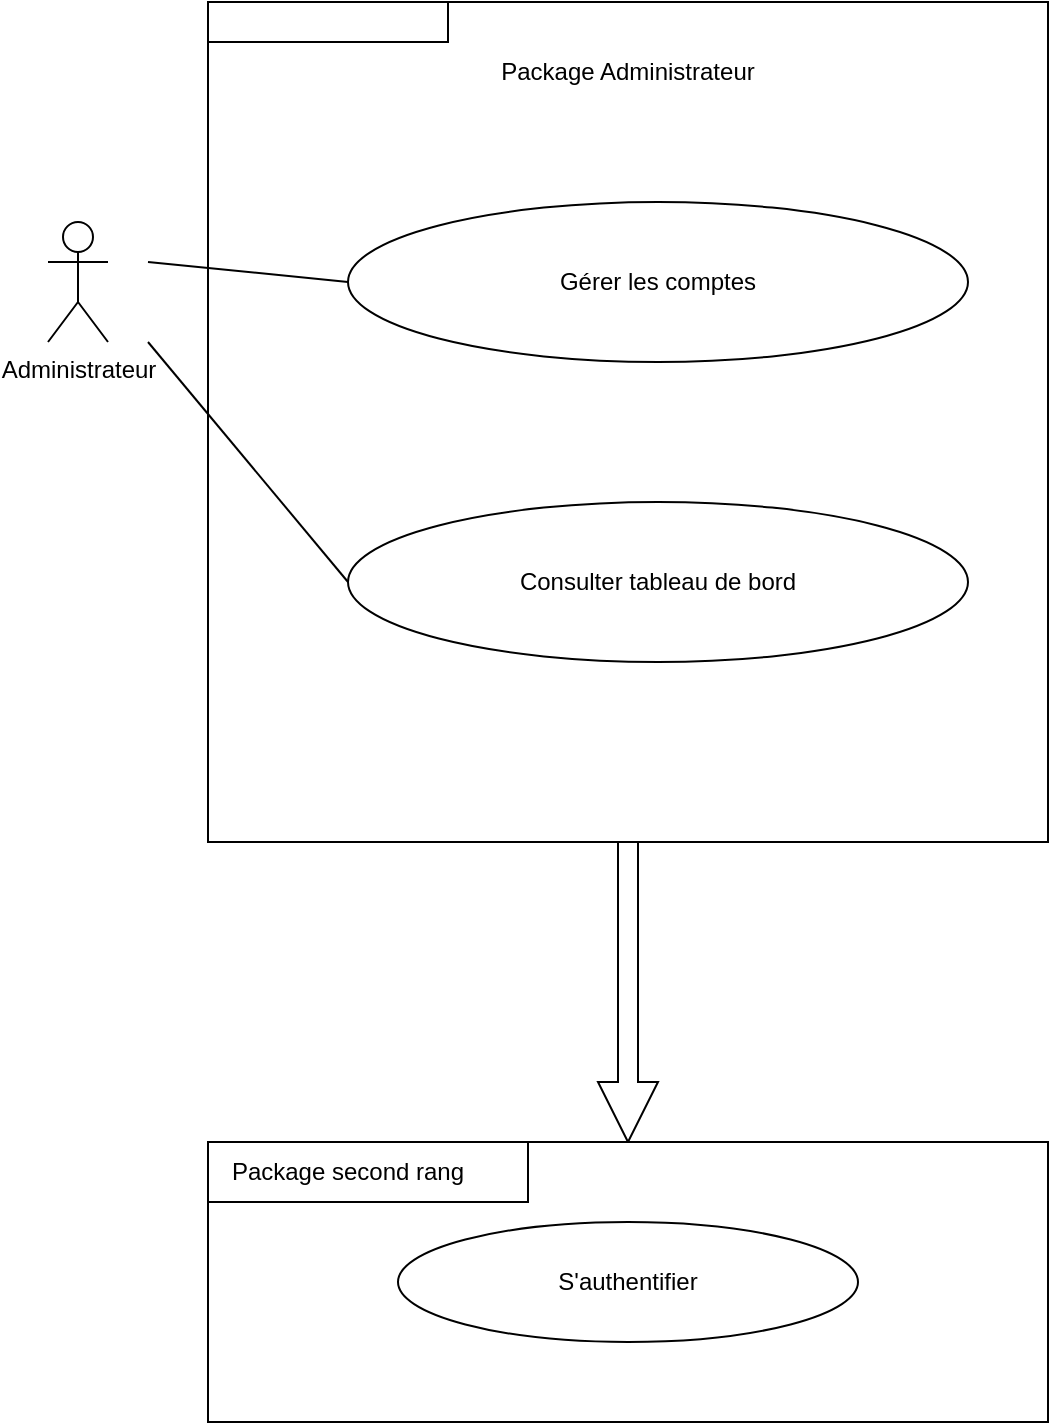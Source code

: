 <mxfile version="21.3.6" type="gitlab">
  <diagram name="Page-1" id="V-_ZwqFQSWK7ffVBTM2u">
    <mxGraphModel dx="1379" dy="788" grid="1" gridSize="10" guides="1" tooltips="1" connect="1" arrows="1" fold="1" page="1" pageScale="1" pageWidth="827" pageHeight="1169" math="0" shadow="0">
      <root>
        <mxCell id="0" />
        <mxCell id="1" parent="0" />
        <mxCell id="2MiJDnSIT_r-ooktG6E_-1" style="edgeStyle=orthogonalEdgeStyle;rounded=0;orthogonalLoop=1;jettySize=auto;html=1;shadow=0;shape=arrow;" edge="1" parent="1" source="2MiJDnSIT_r-ooktG6E_-2">
          <mxGeometry relative="1" as="geometry">
            <mxPoint x="480" y="800" as="targetPoint" />
          </mxGeometry>
        </mxCell>
        <mxCell id="2MiJDnSIT_r-ooktG6E_-2" value="" style="rounded=0;whiteSpace=wrap;html=1;" vertex="1" parent="1">
          <mxGeometry x="270" y="230" width="420" height="420" as="geometry" />
        </mxCell>
        <mxCell id="2MiJDnSIT_r-ooktG6E_-3" value="Package Administrateur" style="text;html=1;strokeColor=none;fillColor=none;align=center;verticalAlign=middle;whiteSpace=wrap;rounded=0;" vertex="1" parent="1">
          <mxGeometry x="370" y="250" width="220" height="30" as="geometry" />
        </mxCell>
        <mxCell id="2MiJDnSIT_r-ooktG6E_-4" value="" style="rounded=0;whiteSpace=wrap;html=1;" vertex="1" parent="1">
          <mxGeometry x="270" y="230" width="120" height="20" as="geometry" />
        </mxCell>
        <mxCell id="2MiJDnSIT_r-ooktG6E_-5" value="Administrateur" style="shape=umlActor;verticalLabelPosition=bottom;verticalAlign=top;html=1;outlineConnect=0;" vertex="1" parent="1">
          <mxGeometry x="190" y="340" width="30" height="60" as="geometry" />
        </mxCell>
        <mxCell id="2MiJDnSIT_r-ooktG6E_-8" value="Gérer les comptes" style="ellipse;whiteSpace=wrap;html=1;" vertex="1" parent="1">
          <mxGeometry x="340" y="330" width="310" height="80" as="geometry" />
        </mxCell>
        <mxCell id="2MiJDnSIT_r-ooktG6E_-9" value="&lt;span style=&quot;white-space: pre;&quot;&gt;&#x9;&lt;/span&gt;" style="rounded=0;whiteSpace=wrap;html=1;" vertex="1" parent="1">
          <mxGeometry x="270" y="800" width="420" height="140" as="geometry" />
        </mxCell>
        <mxCell id="2MiJDnSIT_r-ooktG6E_-10" value="" style="rounded=0;whiteSpace=wrap;html=1;" vertex="1" parent="1">
          <mxGeometry x="270" y="800" width="160" height="30" as="geometry" />
        </mxCell>
        <mxCell id="2MiJDnSIT_r-ooktG6E_-11" value="Package second rang" style="text;html=1;strokeColor=none;fillColor=none;align=center;verticalAlign=middle;whiteSpace=wrap;rounded=0;" vertex="1" parent="1">
          <mxGeometry x="270" y="800" width="140" height="30" as="geometry" />
        </mxCell>
        <mxCell id="2MiJDnSIT_r-ooktG6E_-12" value="S&#39;authentifier" style="ellipse;whiteSpace=wrap;html=1;" vertex="1" parent="1">
          <mxGeometry x="365" y="840" width="230" height="60" as="geometry" />
        </mxCell>
        <mxCell id="2MiJDnSIT_r-ooktG6E_-13" value="" style="endArrow=none;html=1;rounded=0;entryX=0;entryY=0.5;entryDx=0;entryDy=0;" edge="1" parent="1" target="2MiJDnSIT_r-ooktG6E_-8">
          <mxGeometry width="50" height="50" relative="1" as="geometry">
            <mxPoint x="240" y="360" as="sourcePoint" />
            <mxPoint x="330" y="420" as="targetPoint" />
          </mxGeometry>
        </mxCell>
        <mxCell id="2MiJDnSIT_r-ooktG6E_-15" value="Consulter tableau de bord" style="ellipse;whiteSpace=wrap;html=1;" vertex="1" parent="1">
          <mxGeometry x="340" y="480" width="310" height="80" as="geometry" />
        </mxCell>
        <mxCell id="2MiJDnSIT_r-ooktG6E_-17" value="" style="endArrow=none;html=1;rounded=0;entryX=0;entryY=0.5;entryDx=0;entryDy=0;" edge="1" parent="1" target="2MiJDnSIT_r-ooktG6E_-15">
          <mxGeometry width="50" height="50" relative="1" as="geometry">
            <mxPoint x="240" y="400" as="sourcePoint" />
            <mxPoint x="350" y="380" as="targetPoint" />
          </mxGeometry>
        </mxCell>
      </root>
    </mxGraphModel>
  </diagram>
</mxfile>
